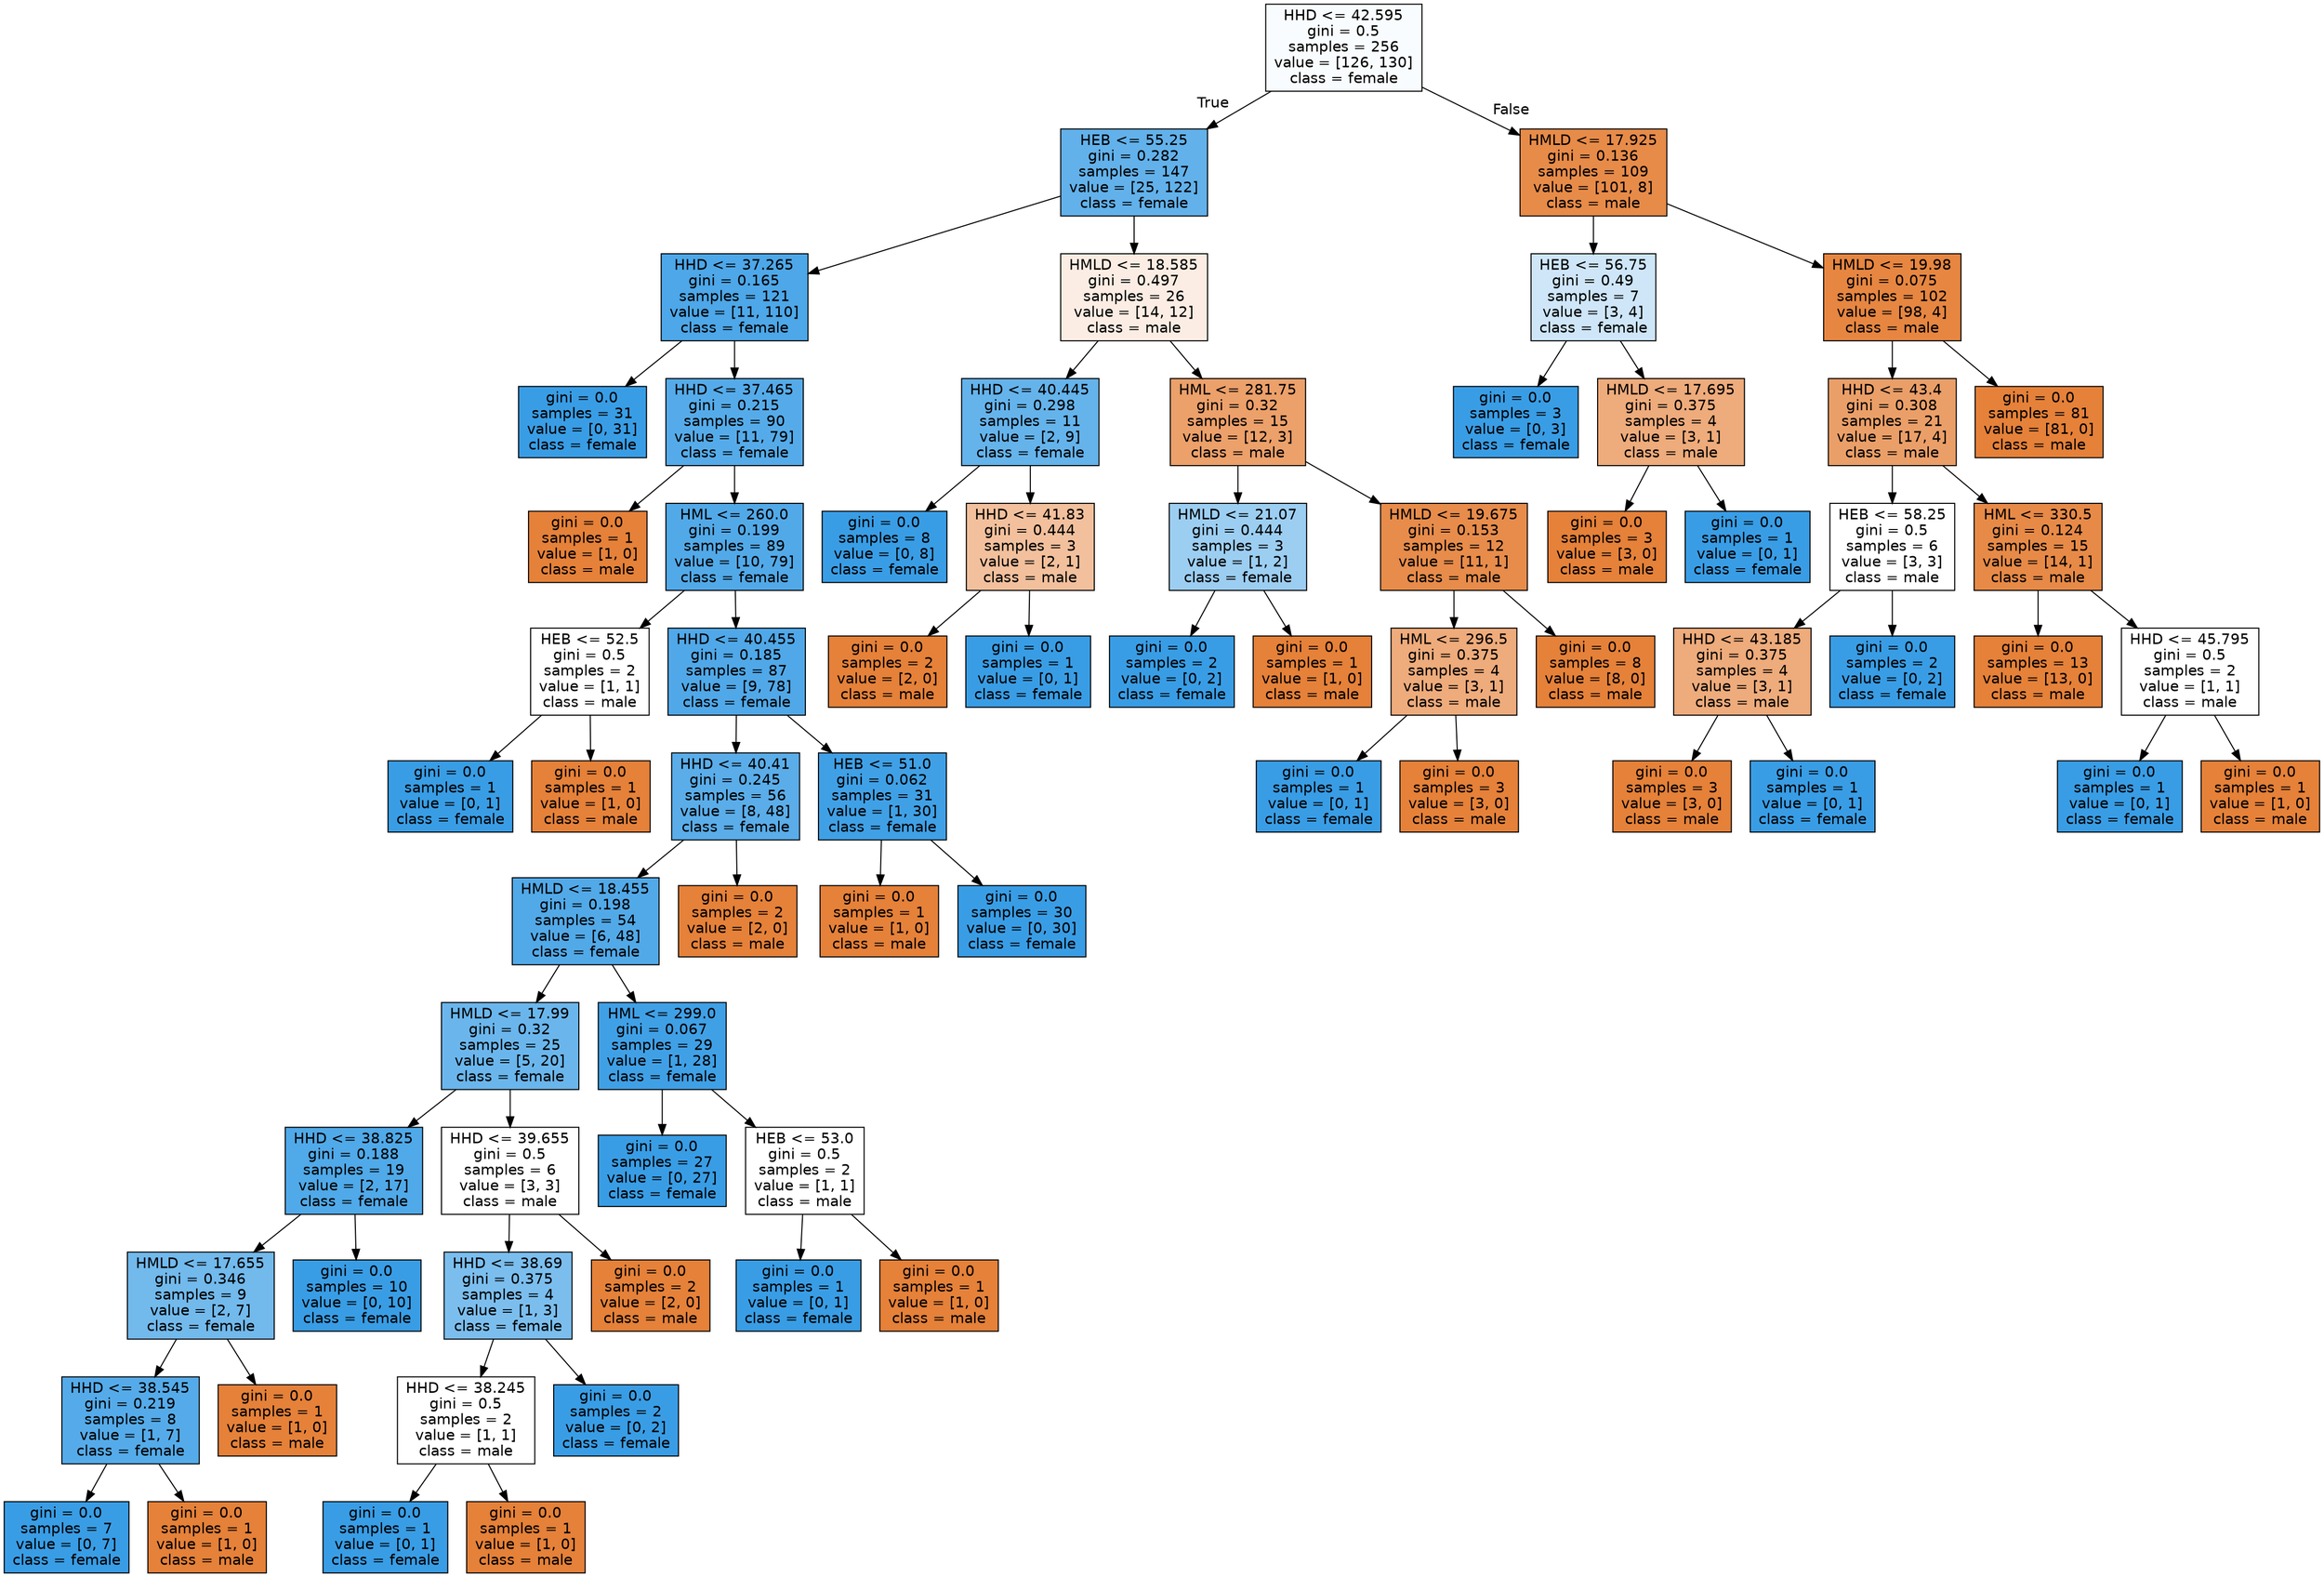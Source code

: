 digraph Tree {
node [shape=box, style="filled", color="black", fontname="helvetica"] ;
edge [fontname="helvetica"] ;
0 [label="HHD <= 42.595\ngini = 0.5\nsamples = 256\nvalue = [126, 130]\nclass = female", fillcolor="#f9fcfe"] ;
1 [label="HEB <= 55.25\ngini = 0.282\nsamples = 147\nvalue = [25, 122]\nclass = female", fillcolor="#62b1ea"] ;
0 -> 1 [labeldistance=2.5, labelangle=45, headlabel="True"] ;
2 [label="HHD <= 37.265\ngini = 0.165\nsamples = 121\nvalue = [11, 110]\nclass = female", fillcolor="#4da7e8"] ;
1 -> 2 ;
3 [label="gini = 0.0\nsamples = 31\nvalue = [0, 31]\nclass = female", fillcolor="#399de5"] ;
2 -> 3 ;
4 [label="HHD <= 37.465\ngini = 0.215\nsamples = 90\nvalue = [11, 79]\nclass = female", fillcolor="#55abe9"] ;
2 -> 4 ;
5 [label="gini = 0.0\nsamples = 1\nvalue = [1, 0]\nclass = male", fillcolor="#e58139"] ;
4 -> 5 ;
6 [label="HML <= 260.0\ngini = 0.199\nsamples = 89\nvalue = [10, 79]\nclass = female", fillcolor="#52a9e8"] ;
4 -> 6 ;
7 [label="HEB <= 52.5\ngini = 0.5\nsamples = 2\nvalue = [1, 1]\nclass = male", fillcolor="#ffffff"] ;
6 -> 7 ;
8 [label="gini = 0.0\nsamples = 1\nvalue = [0, 1]\nclass = female", fillcolor="#399de5"] ;
7 -> 8 ;
9 [label="gini = 0.0\nsamples = 1\nvalue = [1, 0]\nclass = male", fillcolor="#e58139"] ;
7 -> 9 ;
10 [label="HHD <= 40.455\ngini = 0.185\nsamples = 87\nvalue = [9, 78]\nclass = female", fillcolor="#50a8e8"] ;
6 -> 10 ;
11 [label="HHD <= 40.41\ngini = 0.245\nsamples = 56\nvalue = [8, 48]\nclass = female", fillcolor="#5aade9"] ;
10 -> 11 ;
12 [label="HMLD <= 18.455\ngini = 0.198\nsamples = 54\nvalue = [6, 48]\nclass = female", fillcolor="#52a9e8"] ;
11 -> 12 ;
13 [label="HMLD <= 17.99\ngini = 0.32\nsamples = 25\nvalue = [5, 20]\nclass = female", fillcolor="#6ab6ec"] ;
12 -> 13 ;
14 [label="HHD <= 38.825\ngini = 0.188\nsamples = 19\nvalue = [2, 17]\nclass = female", fillcolor="#50a9e8"] ;
13 -> 14 ;
15 [label="HMLD <= 17.655\ngini = 0.346\nsamples = 9\nvalue = [2, 7]\nclass = female", fillcolor="#72b9ec"] ;
14 -> 15 ;
16 [label="HHD <= 38.545\ngini = 0.219\nsamples = 8\nvalue = [1, 7]\nclass = female", fillcolor="#55abe9"] ;
15 -> 16 ;
17 [label="gini = 0.0\nsamples = 7\nvalue = [0, 7]\nclass = female", fillcolor="#399de5"] ;
16 -> 17 ;
18 [label="gini = 0.0\nsamples = 1\nvalue = [1, 0]\nclass = male", fillcolor="#e58139"] ;
16 -> 18 ;
19 [label="gini = 0.0\nsamples = 1\nvalue = [1, 0]\nclass = male", fillcolor="#e58139"] ;
15 -> 19 ;
20 [label="gini = 0.0\nsamples = 10\nvalue = [0, 10]\nclass = female", fillcolor="#399de5"] ;
14 -> 20 ;
21 [label="HHD <= 39.655\ngini = 0.5\nsamples = 6\nvalue = [3, 3]\nclass = male", fillcolor="#ffffff"] ;
13 -> 21 ;
22 [label="HHD <= 38.69\ngini = 0.375\nsamples = 4\nvalue = [1, 3]\nclass = female", fillcolor="#7bbeee"] ;
21 -> 22 ;
23 [label="HHD <= 38.245\ngini = 0.5\nsamples = 2\nvalue = [1, 1]\nclass = male", fillcolor="#ffffff"] ;
22 -> 23 ;
24 [label="gini = 0.0\nsamples = 1\nvalue = [0, 1]\nclass = female", fillcolor="#399de5"] ;
23 -> 24 ;
25 [label="gini = 0.0\nsamples = 1\nvalue = [1, 0]\nclass = male", fillcolor="#e58139"] ;
23 -> 25 ;
26 [label="gini = 0.0\nsamples = 2\nvalue = [0, 2]\nclass = female", fillcolor="#399de5"] ;
22 -> 26 ;
27 [label="gini = 0.0\nsamples = 2\nvalue = [2, 0]\nclass = male", fillcolor="#e58139"] ;
21 -> 27 ;
28 [label="HML <= 299.0\ngini = 0.067\nsamples = 29\nvalue = [1, 28]\nclass = female", fillcolor="#40a0e6"] ;
12 -> 28 ;
29 [label="gini = 0.0\nsamples = 27\nvalue = [0, 27]\nclass = female", fillcolor="#399de5"] ;
28 -> 29 ;
30 [label="HEB <= 53.0\ngini = 0.5\nsamples = 2\nvalue = [1, 1]\nclass = male", fillcolor="#ffffff"] ;
28 -> 30 ;
31 [label="gini = 0.0\nsamples = 1\nvalue = [0, 1]\nclass = female", fillcolor="#399de5"] ;
30 -> 31 ;
32 [label="gini = 0.0\nsamples = 1\nvalue = [1, 0]\nclass = male", fillcolor="#e58139"] ;
30 -> 32 ;
33 [label="gini = 0.0\nsamples = 2\nvalue = [2, 0]\nclass = male", fillcolor="#e58139"] ;
11 -> 33 ;
34 [label="HEB <= 51.0\ngini = 0.062\nsamples = 31\nvalue = [1, 30]\nclass = female", fillcolor="#40a0e6"] ;
10 -> 34 ;
35 [label="gini = 0.0\nsamples = 1\nvalue = [1, 0]\nclass = male", fillcolor="#e58139"] ;
34 -> 35 ;
36 [label="gini = 0.0\nsamples = 30\nvalue = [0, 30]\nclass = female", fillcolor="#399de5"] ;
34 -> 36 ;
37 [label="HMLD <= 18.585\ngini = 0.497\nsamples = 26\nvalue = [14, 12]\nclass = male", fillcolor="#fbede3"] ;
1 -> 37 ;
38 [label="HHD <= 40.445\ngini = 0.298\nsamples = 11\nvalue = [2, 9]\nclass = female", fillcolor="#65b3eb"] ;
37 -> 38 ;
39 [label="gini = 0.0\nsamples = 8\nvalue = [0, 8]\nclass = female", fillcolor="#399de5"] ;
38 -> 39 ;
40 [label="HHD <= 41.83\ngini = 0.444\nsamples = 3\nvalue = [2, 1]\nclass = male", fillcolor="#f2c09c"] ;
38 -> 40 ;
41 [label="gini = 0.0\nsamples = 2\nvalue = [2, 0]\nclass = male", fillcolor="#e58139"] ;
40 -> 41 ;
42 [label="gini = 0.0\nsamples = 1\nvalue = [0, 1]\nclass = female", fillcolor="#399de5"] ;
40 -> 42 ;
43 [label="HML <= 281.75\ngini = 0.32\nsamples = 15\nvalue = [12, 3]\nclass = male", fillcolor="#eca06a"] ;
37 -> 43 ;
44 [label="HMLD <= 21.07\ngini = 0.444\nsamples = 3\nvalue = [1, 2]\nclass = female", fillcolor="#9ccef2"] ;
43 -> 44 ;
45 [label="gini = 0.0\nsamples = 2\nvalue = [0, 2]\nclass = female", fillcolor="#399de5"] ;
44 -> 45 ;
46 [label="gini = 0.0\nsamples = 1\nvalue = [1, 0]\nclass = male", fillcolor="#e58139"] ;
44 -> 46 ;
47 [label="HMLD <= 19.675\ngini = 0.153\nsamples = 12\nvalue = [11, 1]\nclass = male", fillcolor="#e78c4b"] ;
43 -> 47 ;
48 [label="HML <= 296.5\ngini = 0.375\nsamples = 4\nvalue = [3, 1]\nclass = male", fillcolor="#eeab7b"] ;
47 -> 48 ;
49 [label="gini = 0.0\nsamples = 1\nvalue = [0, 1]\nclass = female", fillcolor="#399de5"] ;
48 -> 49 ;
50 [label="gini = 0.0\nsamples = 3\nvalue = [3, 0]\nclass = male", fillcolor="#e58139"] ;
48 -> 50 ;
51 [label="gini = 0.0\nsamples = 8\nvalue = [8, 0]\nclass = male", fillcolor="#e58139"] ;
47 -> 51 ;
52 [label="HMLD <= 17.925\ngini = 0.136\nsamples = 109\nvalue = [101, 8]\nclass = male", fillcolor="#e78b49"] ;
0 -> 52 [labeldistance=2.5, labelangle=-45, headlabel="False"] ;
53 [label="HEB <= 56.75\ngini = 0.49\nsamples = 7\nvalue = [3, 4]\nclass = female", fillcolor="#cee6f8"] ;
52 -> 53 ;
54 [label="gini = 0.0\nsamples = 3\nvalue = [0, 3]\nclass = female", fillcolor="#399de5"] ;
53 -> 54 ;
55 [label="HMLD <= 17.695\ngini = 0.375\nsamples = 4\nvalue = [3, 1]\nclass = male", fillcolor="#eeab7b"] ;
53 -> 55 ;
56 [label="gini = 0.0\nsamples = 3\nvalue = [3, 0]\nclass = male", fillcolor="#e58139"] ;
55 -> 56 ;
57 [label="gini = 0.0\nsamples = 1\nvalue = [0, 1]\nclass = female", fillcolor="#399de5"] ;
55 -> 57 ;
58 [label="HMLD <= 19.98\ngini = 0.075\nsamples = 102\nvalue = [98, 4]\nclass = male", fillcolor="#e68641"] ;
52 -> 58 ;
59 [label="HHD <= 43.4\ngini = 0.308\nsamples = 21\nvalue = [17, 4]\nclass = male", fillcolor="#eb9f68"] ;
58 -> 59 ;
60 [label="HEB <= 58.25\ngini = 0.5\nsamples = 6\nvalue = [3, 3]\nclass = male", fillcolor="#ffffff"] ;
59 -> 60 ;
61 [label="HHD <= 43.185\ngini = 0.375\nsamples = 4\nvalue = [3, 1]\nclass = male", fillcolor="#eeab7b"] ;
60 -> 61 ;
62 [label="gini = 0.0\nsamples = 3\nvalue = [3, 0]\nclass = male", fillcolor="#e58139"] ;
61 -> 62 ;
63 [label="gini = 0.0\nsamples = 1\nvalue = [0, 1]\nclass = female", fillcolor="#399de5"] ;
61 -> 63 ;
64 [label="gini = 0.0\nsamples = 2\nvalue = [0, 2]\nclass = female", fillcolor="#399de5"] ;
60 -> 64 ;
65 [label="HML <= 330.5\ngini = 0.124\nsamples = 15\nvalue = [14, 1]\nclass = male", fillcolor="#e78a47"] ;
59 -> 65 ;
66 [label="gini = 0.0\nsamples = 13\nvalue = [13, 0]\nclass = male", fillcolor="#e58139"] ;
65 -> 66 ;
67 [label="HHD <= 45.795\ngini = 0.5\nsamples = 2\nvalue = [1, 1]\nclass = male", fillcolor="#ffffff"] ;
65 -> 67 ;
68 [label="gini = 0.0\nsamples = 1\nvalue = [0, 1]\nclass = female", fillcolor="#399de5"] ;
67 -> 68 ;
69 [label="gini = 0.0\nsamples = 1\nvalue = [1, 0]\nclass = male", fillcolor="#e58139"] ;
67 -> 69 ;
70 [label="gini = 0.0\nsamples = 81\nvalue = [81, 0]\nclass = male", fillcolor="#e58139"] ;
58 -> 70 ;
}